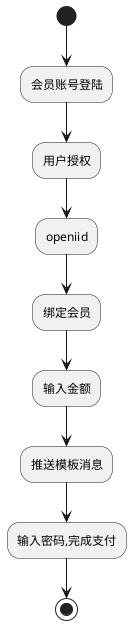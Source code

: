@startuml
(*)  --> "会员账号登陆"
"会员账号登陆" --> "用户授权"
"用户授权" --> "openiid"
"openiid" --> "绑定会员"
"绑定会员" --> "输入金额"
"输入金额" --> "推送模板消息"
"推送模板消息" --> "输入密码,完成支付"
-->(*)
@enduml